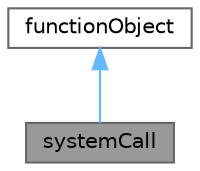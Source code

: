 digraph "systemCall"
{
 // LATEX_PDF_SIZE
  bgcolor="transparent";
  edge [fontname=Helvetica,fontsize=10,labelfontname=Helvetica,labelfontsize=10];
  node [fontname=Helvetica,fontsize=10,shape=box,height=0.2,width=0.4];
  Node1 [id="Node000001",label="systemCall",height=0.2,width=0.4,color="gray40", fillcolor="grey60", style="filled", fontcolor="black",tooltip="Executes system calls, entered in the form of string lists."];
  Node2 -> Node1 [id="edge1_Node000001_Node000002",dir="back",color="steelblue1",style="solid",tooltip=" "];
  Node2 [id="Node000002",label="functionObject",height=0.2,width=0.4,color="gray40", fillcolor="white", style="filled",URL="$classFoam_1_1functionObject.html",tooltip="Abstract base-class for Time/database function objects."];
}
